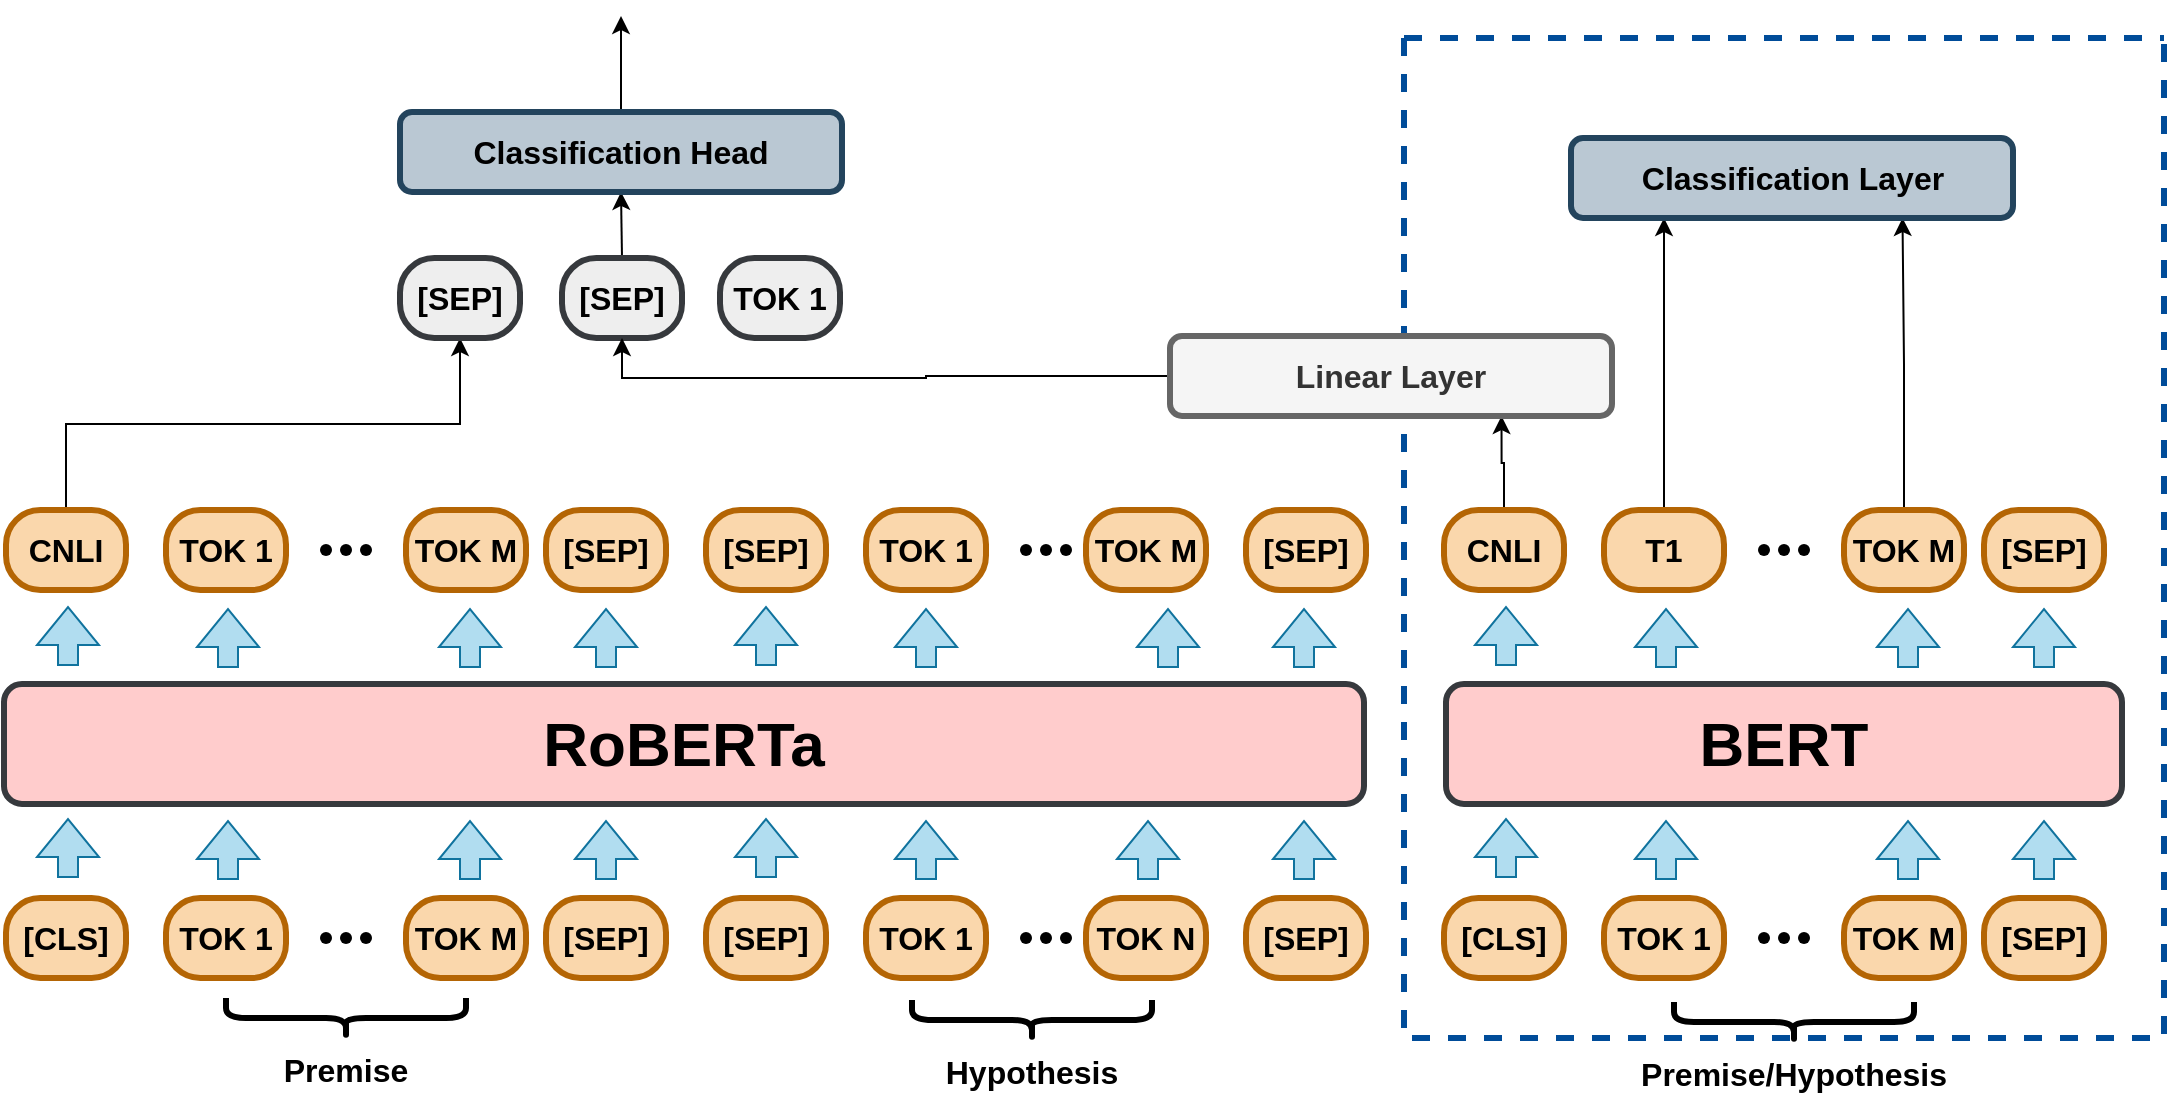 <mxfile version="24.7.6">
  <diagram name="Page-1" id="c7558073-3199-34d8-9f00-42111426c3f3">
    <mxGraphModel dx="1852" dy="940" grid="1" gridSize="10" guides="1" tooltips="1" connect="1" arrows="1" fold="1" page="1" pageScale="1" pageWidth="826" pageHeight="1169" background="none" math="0" shadow="0">
      <root>
        <mxCell id="0" />
        <mxCell id="1" parent="0" />
        <mxCell id="yOjdJgGesfleaYU3HEAB-116" value="" style="shape=flexArrow;endArrow=classic;html=1;rounded=0;fillColor=#b1ddf0;strokeColor=#10739e;movable=1;resizable=1;rotatable=1;deletable=1;editable=1;locked=0;connectable=1;" edge="1" parent="1">
          <mxGeometry width="50" height="50" relative="1" as="geometry">
            <mxPoint x="242" y="650" as="sourcePoint" />
            <mxPoint x="242" y="620" as="targetPoint" />
          </mxGeometry>
        </mxCell>
        <mxCell id="yOjdJgGesfleaYU3HEAB-131" value="" style="shape=flexArrow;endArrow=classic;html=1;rounded=0;fillColor=#b1ddf0;strokeColor=#10739e;movable=1;resizable=1;rotatable=1;deletable=1;editable=1;locked=0;connectable=1;" edge="1" parent="1">
          <mxGeometry width="50" height="50" relative="1" as="geometry">
            <mxPoint x="322" y="651" as="sourcePoint" />
            <mxPoint x="322" y="621" as="targetPoint" />
          </mxGeometry>
        </mxCell>
        <mxCell id="yOjdJgGesfleaYU3HEAB-134" value="" style="shape=flexArrow;endArrow=classic;html=1;rounded=0;fillColor=#b1ddf0;strokeColor=#10739e;movable=1;resizable=1;rotatable=1;deletable=1;editable=1;locked=0;connectable=1;" edge="1" parent="1">
          <mxGeometry width="50" height="50" relative="1" as="geometry">
            <mxPoint x="511" y="651" as="sourcePoint" />
            <mxPoint x="511" y="621" as="targetPoint" />
          </mxGeometry>
        </mxCell>
        <mxCell id="yOjdJgGesfleaYU3HEAB-137" value="" style="shape=flexArrow;endArrow=classic;html=1;rounded=0;fillColor=#b1ddf0;strokeColor=#10739e;movable=1;resizable=1;rotatable=1;deletable=1;editable=1;locked=0;connectable=1;" edge="1" parent="1">
          <mxGeometry width="50" height="50" relative="1" as="geometry">
            <mxPoint x="443" y="651" as="sourcePoint" />
            <mxPoint x="443" y="621" as="targetPoint" />
          </mxGeometry>
        </mxCell>
        <mxCell id="yOjdJgGesfleaYU3HEAB-97" value="[CLS]" style="whiteSpace=wrap;align=center;verticalAlign=middle;fontStyle=1;strokeWidth=3;fillColor=#fad7ac;strokeColor=#b46504;rounded=1;arcSize=43;movable=1;resizable=1;rotatable=1;deletable=1;editable=1;locked=0;connectable=1;fontSize=16;" vertex="1" parent="1">
          <mxGeometry x="211" y="660" width="60" height="40" as="geometry" />
        </mxCell>
        <mxCell id="yOjdJgGesfleaYU3HEAB-98" value="TOK 1" style="whiteSpace=wrap;align=center;verticalAlign=middle;fontStyle=1;strokeWidth=3;fillColor=#fad7ac;strokeColor=#b46504;rounded=1;arcSize=43;movable=1;resizable=1;rotatable=1;deletable=1;editable=1;locked=0;connectable=1;flipH=1;fontSize=16;" vertex="1" parent="1">
          <mxGeometry x="291" y="660" width="60" height="40" as="geometry" />
        </mxCell>
        <mxCell id="yOjdJgGesfleaYU3HEAB-99" value="TOK M" style="whiteSpace=wrap;align=center;verticalAlign=middle;fontStyle=1;strokeWidth=3;fillColor=#fad7ac;strokeColor=#b46504;rounded=1;arcSize=43;movable=1;resizable=1;rotatable=1;deletable=1;editable=1;locked=0;connectable=1;fontSize=16;" vertex="1" parent="1">
          <mxGeometry x="411" y="660" width="60" height="40" as="geometry" />
        </mxCell>
        <mxCell id="yOjdJgGesfleaYU3HEAB-100" value="[SEP]" style="whiteSpace=wrap;align=center;verticalAlign=middle;fontStyle=1;strokeWidth=3;fillColor=#fad7ac;strokeColor=#b46504;rounded=1;arcSize=43;movable=1;resizable=1;rotatable=1;deletable=1;editable=1;locked=0;connectable=1;fontSize=16;" vertex="1" parent="1">
          <mxGeometry x="481" y="660" width="60" height="40" as="geometry" />
        </mxCell>
        <mxCell id="yOjdJgGesfleaYU3HEAB-102" value="[SEP]" style="whiteSpace=wrap;align=center;verticalAlign=middle;fontStyle=1;strokeWidth=3;fillColor=#fad7ac;strokeColor=#b46504;rounded=1;arcSize=43;movable=1;resizable=1;rotatable=1;deletable=1;editable=1;locked=0;connectable=1;fontSize=16;" vertex="1" parent="1">
          <mxGeometry x="561" y="660" width="60" height="40" as="geometry" />
        </mxCell>
        <mxCell id="yOjdJgGesfleaYU3HEAB-104" value="" style="shape=waypoint;sketch=0;fillStyle=solid;size=6;pointerEvents=1;points=[];fillColor=none;resizable=1;rotatable=1;perimeter=centerPerimeter;snapToPoint=1;movable=1;deletable=1;editable=1;locked=0;connectable=1;fontSize=16;" vertex="1" parent="1">
          <mxGeometry x="361" y="670" width="20" height="20" as="geometry" />
        </mxCell>
        <mxCell id="yOjdJgGesfleaYU3HEAB-105" value="" style="shape=waypoint;sketch=0;fillStyle=solid;size=6;pointerEvents=1;points=[];fillColor=none;resizable=1;rotatable=1;perimeter=centerPerimeter;snapToPoint=1;movable=1;deletable=1;editable=1;locked=0;connectable=1;fontSize=16;" vertex="1" parent="1">
          <mxGeometry x="381" y="670" width="20" height="20" as="geometry" />
        </mxCell>
        <mxCell id="yOjdJgGesfleaYU3HEAB-106" value="" style="shape=waypoint;sketch=0;fillStyle=solid;size=6;pointerEvents=1;points=[];fillColor=none;resizable=1;rotatable=1;perimeter=centerPerimeter;snapToPoint=1;movable=1;deletable=1;editable=1;locked=0;connectable=1;fontSize=16;" vertex="1" parent="1">
          <mxGeometry x="371" y="670" width="20" height="20" as="geometry" />
        </mxCell>
        <mxCell id="yOjdJgGesfleaYU3HEAB-108" value="TOK 1" style="whiteSpace=wrap;align=center;verticalAlign=middle;fontStyle=1;strokeWidth=3;fillColor=#fad7ac;strokeColor=#b46504;rounded=1;arcSize=43;movable=1;resizable=1;rotatable=1;deletable=1;editable=1;locked=0;connectable=1;fontSize=16;" vertex="1" parent="1">
          <mxGeometry x="641" y="660" width="60" height="40" as="geometry" />
        </mxCell>
        <mxCell id="yOjdJgGesfleaYU3HEAB-109" value="TOK N" style="whiteSpace=wrap;align=center;verticalAlign=middle;fontStyle=1;strokeWidth=3;fillColor=#fad7ac;strokeColor=#b46504;rounded=1;arcSize=43;movable=1;resizable=1;rotatable=1;deletable=1;editable=1;locked=0;connectable=1;fontSize=16;" vertex="1" parent="1">
          <mxGeometry x="751" y="660" width="60" height="40" as="geometry" />
        </mxCell>
        <mxCell id="yOjdJgGesfleaYU3HEAB-110" value="" style="shape=waypoint;sketch=0;fillStyle=solid;size=6;pointerEvents=1;points=[];fillColor=none;resizable=1;rotatable=1;perimeter=centerPerimeter;snapToPoint=1;movable=1;deletable=1;editable=1;locked=0;connectable=1;fontSize=16;" vertex="1" parent="1">
          <mxGeometry x="711" y="670" width="20" height="20" as="geometry" />
        </mxCell>
        <mxCell id="yOjdJgGesfleaYU3HEAB-111" value="" style="shape=waypoint;sketch=0;fillStyle=solid;size=6;pointerEvents=1;points=[];fillColor=none;resizable=1;rotatable=1;perimeter=centerPerimeter;snapToPoint=1;movable=1;deletable=1;editable=1;locked=0;connectable=1;fontSize=16;" vertex="1" parent="1">
          <mxGeometry x="731" y="670" width="20" height="20" as="geometry" />
        </mxCell>
        <mxCell id="yOjdJgGesfleaYU3HEAB-112" value="" style="shape=waypoint;sketch=0;fillStyle=solid;size=6;pointerEvents=1;points=[];fillColor=none;resizable=1;rotatable=1;perimeter=centerPerimeter;snapToPoint=1;movable=1;deletable=1;editable=1;locked=0;connectable=1;fontSize=16;" vertex="1" parent="1">
          <mxGeometry x="721" y="670" width="20" height="20" as="geometry" />
        </mxCell>
        <mxCell id="yOjdJgGesfleaYU3HEAB-113" value="[SEP]" style="whiteSpace=wrap;align=center;verticalAlign=middle;fontStyle=1;strokeWidth=3;fillColor=#fad7ac;strokeColor=#b46504;rounded=1;arcSize=43;movable=1;resizable=1;rotatable=1;deletable=1;editable=1;locked=0;connectable=1;fontSize=16;" vertex="1" parent="1">
          <mxGeometry x="831" y="660" width="60" height="40" as="geometry" />
        </mxCell>
        <mxCell id="yOjdJgGesfleaYU3HEAB-150" value="" style="shape=flexArrow;endArrow=classic;html=1;rounded=0;fillColor=#b1ddf0;strokeColor=#10739e;movable=1;resizable=1;rotatable=1;deletable=1;editable=1;locked=0;connectable=1;" edge="1" parent="1">
          <mxGeometry width="50" height="50" relative="1" as="geometry">
            <mxPoint x="591" y="650" as="sourcePoint" />
            <mxPoint x="591" y="620" as="targetPoint" />
          </mxGeometry>
        </mxCell>
        <mxCell id="yOjdJgGesfleaYU3HEAB-151" value="" style="shape=flexArrow;endArrow=classic;html=1;rounded=0;fillColor=#b1ddf0;strokeColor=#10739e;movable=1;resizable=1;rotatable=1;deletable=1;editable=1;locked=0;connectable=1;" edge="1" parent="1">
          <mxGeometry width="50" height="50" relative="1" as="geometry">
            <mxPoint x="671" y="651" as="sourcePoint" />
            <mxPoint x="671" y="621" as="targetPoint" />
          </mxGeometry>
        </mxCell>
        <mxCell id="yOjdJgGesfleaYU3HEAB-152" value="" style="shape=flexArrow;endArrow=classic;html=1;rounded=0;fillColor=#b1ddf0;strokeColor=#10739e;movable=1;resizable=1;rotatable=1;deletable=1;editable=1;locked=0;connectable=1;" edge="1" parent="1">
          <mxGeometry width="50" height="50" relative="1" as="geometry">
            <mxPoint x="860" y="651" as="sourcePoint" />
            <mxPoint x="860" y="621" as="targetPoint" />
          </mxGeometry>
        </mxCell>
        <mxCell id="yOjdJgGesfleaYU3HEAB-153" value="" style="shape=flexArrow;endArrow=classic;html=1;rounded=0;fillColor=#b1ddf0;strokeColor=#10739e;movable=1;resizable=1;rotatable=1;deletable=1;editable=1;locked=0;connectable=1;" edge="1" parent="1">
          <mxGeometry width="50" height="50" relative="1" as="geometry">
            <mxPoint x="782" y="651" as="sourcePoint" />
            <mxPoint x="782" y="621" as="targetPoint" />
          </mxGeometry>
        </mxCell>
        <mxCell id="yOjdJgGesfleaYU3HEAB-154" value="&lt;font face=&quot;Helvetica&quot; style=&quot;font-size: 31px;&quot;&gt;&lt;b style=&quot;font-size: 31px;&quot;&gt;RoBERTa&lt;/b&gt;&lt;/font&gt;" style="rounded=1;whiteSpace=wrap;html=1;fillColor=#ffcccc;strokeColor=#36393d;strokeWidth=3;fontSize=31;" vertex="1" parent="1">
          <mxGeometry x="210" y="553" width="680" height="60" as="geometry" />
        </mxCell>
        <mxCell id="yOjdJgGesfleaYU3HEAB-209" style="edgeStyle=orthogonalEdgeStyle;rounded=0;orthogonalLoop=1;jettySize=auto;html=1;exitX=0.5;exitY=0;exitDx=0;exitDy=0;" edge="1" parent="1" source="yOjdJgGesfleaYU3HEAB-155" target="yOjdJgGesfleaYU3HEAB-179">
          <mxGeometry relative="1" as="geometry" />
        </mxCell>
        <mxCell id="yOjdJgGesfleaYU3HEAB-155" value="CNLI" style="whiteSpace=wrap;align=center;verticalAlign=middle;fontStyle=1;strokeWidth=3;fillColor=#fad7ac;strokeColor=#b46504;rounded=1;arcSize=43;movable=1;resizable=1;rotatable=1;deletable=1;editable=1;locked=0;connectable=1;fontSize=16;" vertex="1" parent="1">
          <mxGeometry x="211" y="466" width="60" height="40" as="geometry" />
        </mxCell>
        <mxCell id="yOjdJgGesfleaYU3HEAB-156" value="TOK 1" style="whiteSpace=wrap;align=center;verticalAlign=middle;fontStyle=1;strokeWidth=3;fillColor=#fad7ac;strokeColor=#b46504;rounded=1;arcSize=43;movable=1;resizable=1;rotatable=1;deletable=1;editable=1;locked=0;connectable=1;flipH=1;fontSize=16;" vertex="1" parent="1">
          <mxGeometry x="291" y="466" width="60" height="40" as="geometry" />
        </mxCell>
        <mxCell id="yOjdJgGesfleaYU3HEAB-157" value="TOK M" style="whiteSpace=wrap;align=center;verticalAlign=middle;fontStyle=1;strokeWidth=3;fillColor=#fad7ac;strokeColor=#b46504;rounded=1;arcSize=43;movable=1;resizable=1;rotatable=1;deletable=1;editable=1;locked=0;connectable=1;fontSize=16;" vertex="1" parent="1">
          <mxGeometry x="411" y="466" width="60" height="40" as="geometry" />
        </mxCell>
        <mxCell id="yOjdJgGesfleaYU3HEAB-158" value="[SEP]" style="whiteSpace=wrap;align=center;verticalAlign=middle;fontStyle=1;strokeWidth=3;fillColor=#fad7ac;strokeColor=#b46504;rounded=1;arcSize=43;movable=1;resizable=1;rotatable=1;deletable=1;editable=1;locked=0;connectable=1;fontSize=16;" vertex="1" parent="1">
          <mxGeometry x="481" y="466" width="60" height="40" as="geometry" />
        </mxCell>
        <mxCell id="yOjdJgGesfleaYU3HEAB-159" value="[SEP]" style="whiteSpace=wrap;align=center;verticalAlign=middle;fontStyle=1;strokeWidth=3;fillColor=#fad7ac;strokeColor=#b46504;rounded=1;arcSize=43;movable=1;resizable=1;rotatable=1;deletable=1;editable=1;locked=0;connectable=1;fontSize=16;" vertex="1" parent="1">
          <mxGeometry x="561" y="466" width="60" height="40" as="geometry" />
        </mxCell>
        <mxCell id="yOjdJgGesfleaYU3HEAB-160" value="" style="shape=waypoint;sketch=0;fillStyle=solid;size=6;pointerEvents=1;points=[];fillColor=none;resizable=1;rotatable=1;perimeter=centerPerimeter;snapToPoint=1;movable=1;deletable=1;editable=1;locked=0;connectable=1;fontSize=16;" vertex="1" parent="1">
          <mxGeometry x="361" y="476" width="20" height="20" as="geometry" />
        </mxCell>
        <mxCell id="yOjdJgGesfleaYU3HEAB-161" value="" style="shape=waypoint;sketch=0;fillStyle=solid;size=6;pointerEvents=1;points=[];fillColor=none;resizable=1;rotatable=1;perimeter=centerPerimeter;snapToPoint=1;movable=1;deletable=1;editable=1;locked=0;connectable=1;fontSize=16;" vertex="1" parent="1">
          <mxGeometry x="381" y="476" width="20" height="20" as="geometry" />
        </mxCell>
        <mxCell id="yOjdJgGesfleaYU3HEAB-162" value="" style="shape=waypoint;sketch=0;fillStyle=solid;size=6;pointerEvents=1;points=[];fillColor=none;resizable=1;rotatable=1;perimeter=centerPerimeter;snapToPoint=1;movable=1;deletable=1;editable=1;locked=0;connectable=1;fontSize=16;" vertex="1" parent="1">
          <mxGeometry x="371" y="476" width="20" height="20" as="geometry" />
        </mxCell>
        <mxCell id="yOjdJgGesfleaYU3HEAB-163" value="TOK 1" style="whiteSpace=wrap;align=center;verticalAlign=middle;fontStyle=1;strokeWidth=3;fillColor=#fad7ac;strokeColor=#b46504;rounded=1;arcSize=43;movable=1;resizable=1;rotatable=1;deletable=1;editable=1;locked=0;connectable=1;fontSize=16;" vertex="1" parent="1">
          <mxGeometry x="641" y="466" width="60" height="40" as="geometry" />
        </mxCell>
        <mxCell id="yOjdJgGesfleaYU3HEAB-164" value="TOK M" style="whiteSpace=wrap;align=center;verticalAlign=middle;fontStyle=1;strokeWidth=3;fillColor=#fad7ac;strokeColor=#b46504;rounded=1;arcSize=43;movable=1;resizable=1;rotatable=1;deletable=1;editable=1;locked=0;connectable=1;fontSize=16;" vertex="1" parent="1">
          <mxGeometry x="751" y="466" width="60" height="40" as="geometry" />
        </mxCell>
        <mxCell id="yOjdJgGesfleaYU3HEAB-165" value="" style="shape=waypoint;sketch=0;fillStyle=solid;size=6;pointerEvents=1;points=[];fillColor=none;resizable=1;rotatable=1;perimeter=centerPerimeter;snapToPoint=1;movable=1;deletable=1;editable=1;locked=0;connectable=1;fontSize=16;" vertex="1" parent="1">
          <mxGeometry x="711" y="476" width="20" height="20" as="geometry" />
        </mxCell>
        <mxCell id="yOjdJgGesfleaYU3HEAB-166" value="" style="shape=waypoint;sketch=0;fillStyle=solid;size=6;pointerEvents=1;points=[];fillColor=none;resizable=1;rotatable=1;perimeter=centerPerimeter;snapToPoint=1;movable=1;deletable=1;editable=1;locked=0;connectable=1;fontSize=16;" vertex="1" parent="1">
          <mxGeometry x="731" y="476" width="20" height="20" as="geometry" />
        </mxCell>
        <mxCell id="yOjdJgGesfleaYU3HEAB-167" value="" style="shape=waypoint;sketch=0;fillStyle=solid;size=6;pointerEvents=1;points=[];fillColor=none;resizable=1;rotatable=1;perimeter=centerPerimeter;snapToPoint=1;movable=1;deletable=1;editable=1;locked=0;connectable=1;fontSize=16;" vertex="1" parent="1">
          <mxGeometry x="721" y="476" width="20" height="20" as="geometry" />
        </mxCell>
        <mxCell id="yOjdJgGesfleaYU3HEAB-168" value="[SEP]" style="whiteSpace=wrap;align=center;verticalAlign=middle;fontStyle=1;strokeWidth=3;fillColor=#fad7ac;strokeColor=#b46504;rounded=1;arcSize=43;movable=1;resizable=1;rotatable=1;deletable=1;editable=1;locked=0;connectable=1;fontSize=16;" vertex="1" parent="1">
          <mxGeometry x="831" y="466" width="60" height="40" as="geometry" />
        </mxCell>
        <mxCell id="yOjdJgGesfleaYU3HEAB-169" value="" style="shape=flexArrow;endArrow=classic;html=1;rounded=0;fillColor=#b1ddf0;strokeColor=#10739e;movable=1;resizable=1;rotatable=1;deletable=1;editable=1;locked=0;connectable=1;" edge="1" parent="1">
          <mxGeometry width="50" height="50" relative="1" as="geometry">
            <mxPoint x="242" y="544" as="sourcePoint" />
            <mxPoint x="242" y="514" as="targetPoint" />
          </mxGeometry>
        </mxCell>
        <mxCell id="yOjdJgGesfleaYU3HEAB-170" value="" style="shape=flexArrow;endArrow=classic;html=1;rounded=0;fillColor=#b1ddf0;strokeColor=#10739e;movable=1;resizable=1;rotatable=1;deletable=1;editable=1;locked=0;connectable=1;" edge="1" parent="1">
          <mxGeometry width="50" height="50" relative="1" as="geometry">
            <mxPoint x="322" y="545" as="sourcePoint" />
            <mxPoint x="322" y="515" as="targetPoint" />
          </mxGeometry>
        </mxCell>
        <mxCell id="yOjdJgGesfleaYU3HEAB-171" value="" style="shape=flexArrow;endArrow=classic;html=1;rounded=0;fillColor=#b1ddf0;strokeColor=#10739e;movable=1;resizable=1;rotatable=1;deletable=1;editable=1;locked=0;connectable=1;" edge="1" parent="1">
          <mxGeometry width="50" height="50" relative="1" as="geometry">
            <mxPoint x="511" y="545" as="sourcePoint" />
            <mxPoint x="511" y="515" as="targetPoint" />
          </mxGeometry>
        </mxCell>
        <mxCell id="yOjdJgGesfleaYU3HEAB-172" value="" style="shape=flexArrow;endArrow=classic;html=1;rounded=0;fillColor=#b1ddf0;strokeColor=#10739e;movable=1;resizable=1;rotatable=1;deletable=1;editable=1;locked=0;connectable=1;" edge="1" parent="1">
          <mxGeometry width="50" height="50" relative="1" as="geometry">
            <mxPoint x="443" y="545" as="sourcePoint" />
            <mxPoint x="443" y="515" as="targetPoint" />
          </mxGeometry>
        </mxCell>
        <mxCell id="yOjdJgGesfleaYU3HEAB-173" value="" style="shape=flexArrow;endArrow=classic;html=1;rounded=0;fillColor=#b1ddf0;strokeColor=#10739e;movable=1;resizable=1;rotatable=1;deletable=1;editable=1;locked=0;connectable=1;" edge="1" parent="1">
          <mxGeometry width="50" height="50" relative="1" as="geometry">
            <mxPoint x="591" y="544" as="sourcePoint" />
            <mxPoint x="591" y="514" as="targetPoint" />
          </mxGeometry>
        </mxCell>
        <mxCell id="yOjdJgGesfleaYU3HEAB-174" value="" style="shape=flexArrow;endArrow=classic;html=1;rounded=0;fillColor=#b1ddf0;strokeColor=#10739e;movable=1;resizable=1;rotatable=1;deletable=1;editable=1;locked=0;connectable=1;" edge="1" parent="1">
          <mxGeometry width="50" height="50" relative="1" as="geometry">
            <mxPoint x="671" y="545" as="sourcePoint" />
            <mxPoint x="671" y="515" as="targetPoint" />
          </mxGeometry>
        </mxCell>
        <mxCell id="yOjdJgGesfleaYU3HEAB-175" value="" style="shape=flexArrow;endArrow=classic;html=1;rounded=0;fillColor=#b1ddf0;strokeColor=#10739e;movable=1;resizable=1;rotatable=1;deletable=1;editable=1;locked=0;connectable=1;" edge="1" parent="1">
          <mxGeometry width="50" height="50" relative="1" as="geometry">
            <mxPoint x="860" y="545" as="sourcePoint" />
            <mxPoint x="860" y="515" as="targetPoint" />
          </mxGeometry>
        </mxCell>
        <mxCell id="yOjdJgGesfleaYU3HEAB-176" value="" style="shape=flexArrow;endArrow=classic;html=1;rounded=0;fillColor=#b1ddf0;strokeColor=#10739e;movable=1;resizable=1;rotatable=1;deletable=1;editable=1;locked=0;connectable=1;" edge="1" parent="1">
          <mxGeometry width="50" height="50" relative="1" as="geometry">
            <mxPoint x="792" y="545" as="sourcePoint" />
            <mxPoint x="792" y="515" as="targetPoint" />
          </mxGeometry>
        </mxCell>
        <mxCell id="yOjdJgGesfleaYU3HEAB-179" value="[SEP]" style="whiteSpace=wrap;align=center;verticalAlign=middle;fontStyle=1;strokeWidth=3;fillColor=#eeeeee;strokeColor=#36393d;rounded=1;arcSize=43;movable=1;resizable=1;rotatable=1;deletable=1;editable=1;locked=0;connectable=1;fontSize=16;" vertex="1" parent="1">
          <mxGeometry x="408" y="340" width="60" height="40" as="geometry" />
        </mxCell>
        <mxCell id="yOjdJgGesfleaYU3HEAB-219" style="edgeStyle=orthogonalEdgeStyle;rounded=0;orthogonalLoop=1;jettySize=auto;html=1;exitX=0.5;exitY=0;exitDx=0;exitDy=0;entryX=0.5;entryY=1;entryDx=0;entryDy=0;" edge="1" parent="1" source="yOjdJgGesfleaYU3HEAB-180" target="yOjdJgGesfleaYU3HEAB-182">
          <mxGeometry relative="1" as="geometry" />
        </mxCell>
        <mxCell id="yOjdJgGesfleaYU3HEAB-180" value="[SEP]" style="whiteSpace=wrap;align=center;verticalAlign=middle;fontStyle=1;strokeWidth=3;fillColor=#eeeeee;strokeColor=#36393d;rounded=1;arcSize=43;movable=1;resizable=1;rotatable=1;deletable=1;editable=1;locked=0;connectable=1;fontSize=16;" vertex="1" parent="1">
          <mxGeometry x="489" y="340" width="60" height="40" as="geometry" />
        </mxCell>
        <mxCell id="yOjdJgGesfleaYU3HEAB-181" value="TOK 1" style="whiteSpace=wrap;align=center;verticalAlign=middle;fontStyle=1;strokeWidth=3;fillColor=#eeeeee;strokeColor=#36393d;rounded=1;arcSize=43;movable=1;resizable=1;rotatable=1;deletable=1;editable=1;locked=0;connectable=1;fontSize=16;" vertex="1" parent="1">
          <mxGeometry x="568" y="340" width="60" height="40" as="geometry" />
        </mxCell>
        <mxCell id="yOjdJgGesfleaYU3HEAB-221" value="" style="edgeStyle=orthogonalEdgeStyle;rounded=0;orthogonalLoop=1;jettySize=auto;html=1;" edge="1" parent="1">
          <mxGeometry relative="1" as="geometry">
            <mxPoint x="518.5" y="299" as="sourcePoint" />
            <mxPoint x="518.5" y="219" as="targetPoint" />
          </mxGeometry>
        </mxCell>
        <mxCell id="yOjdJgGesfleaYU3HEAB-182" value="&lt;font face=&quot;Helvetica&quot; style=&quot;font-size: 16px;&quot;&gt;&lt;b style=&quot;font-size: 16px;&quot;&gt;Classification Head&lt;/b&gt;&lt;/font&gt;" style="rounded=1;whiteSpace=wrap;html=1;strokeWidth=3;fillColor=#bac8d3;strokeColor=#23445d;fontSize=16;" vertex="1" parent="1">
          <mxGeometry x="408" y="267" width="221" height="40" as="geometry" />
        </mxCell>
        <mxCell id="yOjdJgGesfleaYU3HEAB-184" value="" style="shape=flexArrow;endArrow=classic;html=1;rounded=0;fillColor=#b1ddf0;strokeColor=#10739e;movable=1;resizable=1;rotatable=1;deletable=1;editable=1;locked=0;connectable=1;" edge="1" parent="1">
          <mxGeometry width="50" height="50" relative="1" as="geometry">
            <mxPoint x="961" y="650" as="sourcePoint" />
            <mxPoint x="961" y="620" as="targetPoint" />
          </mxGeometry>
        </mxCell>
        <mxCell id="yOjdJgGesfleaYU3HEAB-185" value="" style="shape=flexArrow;endArrow=classic;html=1;rounded=0;fillColor=#b1ddf0;strokeColor=#10739e;movable=1;resizable=1;rotatable=1;deletable=1;editable=1;locked=0;connectable=1;" edge="1" parent="1">
          <mxGeometry width="50" height="50" relative="1" as="geometry">
            <mxPoint x="1041" y="651" as="sourcePoint" />
            <mxPoint x="1041" y="621" as="targetPoint" />
          </mxGeometry>
        </mxCell>
        <mxCell id="yOjdJgGesfleaYU3HEAB-186" value="" style="shape=flexArrow;endArrow=classic;html=1;rounded=0;fillColor=#b1ddf0;strokeColor=#10739e;movable=1;resizable=1;rotatable=1;deletable=1;editable=1;locked=0;connectable=1;" edge="1" parent="1">
          <mxGeometry width="50" height="50" relative="1" as="geometry">
            <mxPoint x="1230" y="651" as="sourcePoint" />
            <mxPoint x="1230" y="621" as="targetPoint" />
          </mxGeometry>
        </mxCell>
        <mxCell id="yOjdJgGesfleaYU3HEAB-187" value="" style="shape=flexArrow;endArrow=classic;html=1;rounded=0;fillColor=#b1ddf0;strokeColor=#10739e;movable=1;resizable=1;rotatable=1;deletable=1;editable=1;locked=0;connectable=1;" edge="1" parent="1">
          <mxGeometry width="50" height="50" relative="1" as="geometry">
            <mxPoint x="1162" y="651" as="sourcePoint" />
            <mxPoint x="1162" y="621" as="targetPoint" />
          </mxGeometry>
        </mxCell>
        <mxCell id="yOjdJgGesfleaYU3HEAB-188" value="[CLS]" style="whiteSpace=wrap;align=center;verticalAlign=middle;fontStyle=1;strokeWidth=3;fillColor=#fad7ac;strokeColor=#b46504;rounded=1;arcSize=43;movable=1;resizable=1;rotatable=1;deletable=1;editable=1;locked=0;connectable=1;fontSize=16;" vertex="1" parent="1">
          <mxGeometry x="930" y="660" width="60" height="40" as="geometry" />
        </mxCell>
        <mxCell id="yOjdJgGesfleaYU3HEAB-189" value="TOK 1" style="whiteSpace=wrap;align=center;verticalAlign=middle;fontStyle=1;strokeWidth=3;fillColor=#fad7ac;strokeColor=#b46504;rounded=1;arcSize=43;movable=1;resizable=1;rotatable=1;deletable=1;editable=1;locked=0;connectable=1;flipH=1;fontSize=16;" vertex="1" parent="1">
          <mxGeometry x="1010" y="660" width="60" height="40" as="geometry" />
        </mxCell>
        <mxCell id="yOjdJgGesfleaYU3HEAB-190" value="TOK M" style="whiteSpace=wrap;align=center;verticalAlign=middle;fontStyle=1;strokeWidth=3;fillColor=#fad7ac;strokeColor=#b46504;rounded=1;arcSize=43;movable=1;resizable=1;rotatable=1;deletable=1;editable=1;locked=0;connectable=1;fontSize=16;" vertex="1" parent="1">
          <mxGeometry x="1130" y="660" width="60" height="40" as="geometry" />
        </mxCell>
        <mxCell id="yOjdJgGesfleaYU3HEAB-191" value="[SEP]" style="whiteSpace=wrap;align=center;verticalAlign=middle;fontStyle=1;strokeWidth=3;fillColor=#fad7ac;strokeColor=#b46504;rounded=1;arcSize=43;movable=1;resizable=1;rotatable=1;deletable=1;editable=1;locked=0;connectable=1;fontSize=16;" vertex="1" parent="1">
          <mxGeometry x="1200" y="660" width="60" height="40" as="geometry" />
        </mxCell>
        <mxCell id="yOjdJgGesfleaYU3HEAB-192" value="" style="shape=waypoint;sketch=0;fillStyle=solid;size=6;pointerEvents=1;points=[];fillColor=none;resizable=1;rotatable=1;perimeter=centerPerimeter;snapToPoint=1;movable=1;deletable=1;editable=1;locked=0;connectable=1;fontSize=16;" vertex="1" parent="1">
          <mxGeometry x="1080" y="670" width="20" height="20" as="geometry" />
        </mxCell>
        <mxCell id="yOjdJgGesfleaYU3HEAB-193" value="" style="shape=waypoint;sketch=0;fillStyle=solid;size=6;pointerEvents=1;points=[];fillColor=none;resizable=1;rotatable=1;perimeter=centerPerimeter;snapToPoint=1;movable=1;deletable=1;editable=1;locked=0;connectable=1;fontSize=16;" vertex="1" parent="1">
          <mxGeometry x="1100" y="670" width="20" height="20" as="geometry" />
        </mxCell>
        <mxCell id="yOjdJgGesfleaYU3HEAB-194" value="" style="shape=waypoint;sketch=0;fillStyle=solid;size=6;pointerEvents=1;points=[];fillColor=none;resizable=1;rotatable=1;perimeter=centerPerimeter;snapToPoint=1;movable=1;deletable=1;editable=1;locked=0;connectable=1;fontSize=16;" vertex="1" parent="1">
          <mxGeometry x="1090" y="670" width="20" height="20" as="geometry" />
        </mxCell>
        <mxCell id="yOjdJgGesfleaYU3HEAB-218" style="edgeStyle=orthogonalEdgeStyle;rounded=0;orthogonalLoop=1;jettySize=auto;html=1;exitX=0.5;exitY=0;exitDx=0;exitDy=0;entryX=0.75;entryY=1;entryDx=0;entryDy=0;" edge="1" parent="1" source="yOjdJgGesfleaYU3HEAB-195" target="yOjdJgGesfleaYU3HEAB-208">
          <mxGeometry relative="1" as="geometry" />
        </mxCell>
        <mxCell id="yOjdJgGesfleaYU3HEAB-195" value="CNLI" style="whiteSpace=wrap;align=center;verticalAlign=middle;fontStyle=1;strokeWidth=3;fillColor=#fad7ac;strokeColor=#b46504;rounded=1;arcSize=43;movable=1;resizable=1;rotatable=1;deletable=1;editable=1;locked=0;connectable=1;fontSize=16;" vertex="1" parent="1">
          <mxGeometry x="930" y="466" width="60" height="40" as="geometry" />
        </mxCell>
        <mxCell id="yOjdJgGesfleaYU3HEAB-215" style="edgeStyle=orthogonalEdgeStyle;rounded=0;orthogonalLoop=1;jettySize=auto;html=1;exitX=0.5;exitY=0;exitDx=0;exitDy=0;" edge="1" parent="1" source="yOjdJgGesfleaYU3HEAB-196">
          <mxGeometry relative="1" as="geometry">
            <mxPoint x="1040" y="320" as="targetPoint" />
          </mxGeometry>
        </mxCell>
        <mxCell id="yOjdJgGesfleaYU3HEAB-196" value="T1" style="whiteSpace=wrap;align=center;verticalAlign=middle;fontStyle=1;strokeWidth=3;fillColor=#fad7ac;strokeColor=#b46504;rounded=1;arcSize=43;movable=1;resizable=1;rotatable=1;deletable=1;editable=1;locked=0;connectable=1;flipH=1;fontSize=16;" vertex="1" parent="1">
          <mxGeometry x="1010" y="466" width="60" height="40" as="geometry" />
        </mxCell>
        <mxCell id="yOjdJgGesfleaYU3HEAB-217" style="edgeStyle=orthogonalEdgeStyle;rounded=0;orthogonalLoop=1;jettySize=auto;html=1;exitX=0.5;exitY=0;exitDx=0;exitDy=0;entryX=0.75;entryY=1;entryDx=0;entryDy=0;" edge="1" parent="1" source="yOjdJgGesfleaYU3HEAB-197" target="yOjdJgGesfleaYU3HEAB-207">
          <mxGeometry relative="1" as="geometry" />
        </mxCell>
        <mxCell id="yOjdJgGesfleaYU3HEAB-197" value="TOK M" style="whiteSpace=wrap;align=center;verticalAlign=middle;fontStyle=1;strokeWidth=3;fillColor=#fad7ac;strokeColor=#b46504;rounded=1;arcSize=43;movable=1;resizable=1;rotatable=1;deletable=1;editable=1;locked=0;connectable=1;fontSize=16;" vertex="1" parent="1">
          <mxGeometry x="1130" y="466" width="60" height="40" as="geometry" />
        </mxCell>
        <mxCell id="yOjdJgGesfleaYU3HEAB-198" value="[SEP]" style="whiteSpace=wrap;align=center;verticalAlign=middle;fontStyle=1;strokeWidth=3;fillColor=#fad7ac;strokeColor=#b46504;rounded=1;arcSize=43;movable=1;resizable=1;rotatable=1;deletable=1;editable=1;locked=0;connectable=1;fontSize=16;" vertex="1" parent="1">
          <mxGeometry x="1200" y="466" width="60" height="40" as="geometry" />
        </mxCell>
        <mxCell id="yOjdJgGesfleaYU3HEAB-199" value="" style="shape=waypoint;sketch=0;fillStyle=solid;size=6;pointerEvents=1;points=[];fillColor=none;resizable=1;rotatable=1;perimeter=centerPerimeter;snapToPoint=1;movable=1;deletable=1;editable=1;locked=0;connectable=1;fontSize=16;" vertex="1" parent="1">
          <mxGeometry x="1080" y="476" width="20" height="20" as="geometry" />
        </mxCell>
        <mxCell id="yOjdJgGesfleaYU3HEAB-200" value="" style="shape=waypoint;sketch=0;fillStyle=solid;size=6;pointerEvents=1;points=[];fillColor=none;resizable=1;rotatable=1;perimeter=centerPerimeter;snapToPoint=1;movable=1;deletable=1;editable=1;locked=0;connectable=1;fontSize=16;" vertex="1" parent="1">
          <mxGeometry x="1100" y="476" width="20" height="20" as="geometry" />
        </mxCell>
        <mxCell id="yOjdJgGesfleaYU3HEAB-201" value="" style="shape=waypoint;sketch=0;fillStyle=solid;size=6;pointerEvents=1;points=[];fillColor=none;resizable=1;rotatable=1;perimeter=centerPerimeter;snapToPoint=1;movable=1;deletable=1;editable=1;locked=0;connectable=1;fontSize=16;" vertex="1" parent="1">
          <mxGeometry x="1090" y="476" width="20" height="20" as="geometry" />
        </mxCell>
        <mxCell id="yOjdJgGesfleaYU3HEAB-202" value="" style="shape=flexArrow;endArrow=classic;html=1;rounded=0;fillColor=#b1ddf0;strokeColor=#10739e;movable=1;resizable=1;rotatable=1;deletable=1;editable=1;locked=0;connectable=1;" edge="1" parent="1">
          <mxGeometry width="50" height="50" relative="1" as="geometry">
            <mxPoint x="961" y="544" as="sourcePoint" />
            <mxPoint x="961" y="514" as="targetPoint" />
          </mxGeometry>
        </mxCell>
        <mxCell id="yOjdJgGesfleaYU3HEAB-203" value="" style="shape=flexArrow;endArrow=classic;html=1;rounded=0;fillColor=#b1ddf0;strokeColor=#10739e;movable=1;resizable=1;rotatable=1;deletable=1;editable=1;locked=0;connectable=1;" edge="1" parent="1">
          <mxGeometry width="50" height="50" relative="1" as="geometry">
            <mxPoint x="1041" y="545" as="sourcePoint" />
            <mxPoint x="1041" y="515" as="targetPoint" />
          </mxGeometry>
        </mxCell>
        <mxCell id="yOjdJgGesfleaYU3HEAB-204" value="" style="shape=flexArrow;endArrow=classic;html=1;rounded=0;fillColor=#b1ddf0;strokeColor=#10739e;movable=1;resizable=1;rotatable=1;deletable=1;editable=1;locked=0;connectable=1;" edge="1" parent="1">
          <mxGeometry width="50" height="50" relative="1" as="geometry">
            <mxPoint x="1230" y="545" as="sourcePoint" />
            <mxPoint x="1230" y="515" as="targetPoint" />
          </mxGeometry>
        </mxCell>
        <mxCell id="yOjdJgGesfleaYU3HEAB-205" value="" style="shape=flexArrow;endArrow=classic;html=1;rounded=0;fillColor=#b1ddf0;strokeColor=#10739e;movable=1;resizable=1;rotatable=1;deletable=1;editable=1;locked=0;connectable=1;" edge="1" parent="1">
          <mxGeometry width="50" height="50" relative="1" as="geometry">
            <mxPoint x="1162" y="545" as="sourcePoint" />
            <mxPoint x="1162" y="515" as="targetPoint" />
          </mxGeometry>
        </mxCell>
        <mxCell id="yOjdJgGesfleaYU3HEAB-206" value="&lt;font face=&quot;Helvetica&quot; style=&quot;font-size: 31px;&quot;&gt;&lt;b style=&quot;font-size: 31px;&quot;&gt;BERT&lt;/b&gt;&lt;/font&gt;" style="rounded=1;whiteSpace=wrap;html=1;fillColor=#ffcccc;strokeColor=#36393d;strokeWidth=3;fontSize=31;" vertex="1" parent="1">
          <mxGeometry x="931" y="553" width="338" height="60" as="geometry" />
        </mxCell>
        <mxCell id="yOjdJgGesfleaYU3HEAB-207" value="&lt;font style=&quot;font-size: 16px;&quot; face=&quot;Helvetica&quot;&gt;&lt;b style=&quot;font-size: 16px;&quot;&gt;Classification Layer&lt;/b&gt;&lt;/font&gt;" style="rounded=1;whiteSpace=wrap;html=1;strokeWidth=3;fillColor=#bac8d3;strokeColor=#23445d;fontSize=16;" vertex="1" parent="1">
          <mxGeometry x="993.5" y="280" width="221" height="40" as="geometry" />
        </mxCell>
        <mxCell id="yOjdJgGesfleaYU3HEAB-210" style="edgeStyle=orthogonalEdgeStyle;rounded=0;orthogonalLoop=1;jettySize=auto;html=1;exitX=0;exitY=0.5;exitDx=0;exitDy=0;entryX=0.5;entryY=1;entryDx=0;entryDy=0;" edge="1" parent="1" source="yOjdJgGesfleaYU3HEAB-208" target="yOjdJgGesfleaYU3HEAB-180">
          <mxGeometry relative="1" as="geometry" />
        </mxCell>
        <mxCell id="yOjdJgGesfleaYU3HEAB-212" value="" style="swimlane;startSize=0;strokeWidth=3;dashed=1;strokeColor=#004C99;" vertex="1" parent="1">
          <mxGeometry x="910" y="230" width="380" height="500" as="geometry" />
        </mxCell>
        <mxCell id="yOjdJgGesfleaYU3HEAB-208" value="&lt;font style=&quot;font-size: 16px;&quot; face=&quot;Helvetica&quot;&gt;&lt;b style=&quot;font-size: 16px;&quot;&gt;Linear&amp;nbsp;&lt;/b&gt;&lt;/font&gt;&lt;b style=&quot;font-size: 16px;&quot;&gt;Layer&lt;/b&gt;" style="rounded=1;whiteSpace=wrap;html=1;strokeWidth=3;fillColor=#f5f5f5;strokeColor=#666666;fontColor=#333333;fontSize=16;" vertex="1" parent="1">
          <mxGeometry x="793" y="379" width="221" height="40" as="geometry" />
        </mxCell>
        <mxCell id="yOjdJgGesfleaYU3HEAB-222" value="&lt;b&gt;&lt;font style=&quot;font-size: 16px;&quot;&gt;Premise&lt;/font&gt;&lt;/b&gt;" style="shape=curlyBracket;whiteSpace=wrap;html=1;rounded=1;labelPosition=center;verticalLabelPosition=bottom;align=center;verticalAlign=top;flipV=1;flipH=1;direction=south;size=0.5;strokeWidth=3;" vertex="1" parent="1">
          <mxGeometry x="321" y="710" width="120" height="20" as="geometry" />
        </mxCell>
        <mxCell id="yOjdJgGesfleaYU3HEAB-228" value="&lt;b&gt;&lt;font style=&quot;font-size: 16px;&quot;&gt;Hypothesis&lt;/font&gt;&lt;/b&gt;" style="shape=curlyBracket;whiteSpace=wrap;html=1;rounded=1;labelPosition=center;verticalLabelPosition=bottom;align=center;verticalAlign=top;flipV=1;flipH=1;direction=south;size=0.5;strokeWidth=3;" vertex="1" parent="1">
          <mxGeometry x="664" y="711" width="120" height="20" as="geometry" />
        </mxCell>
        <mxCell id="yOjdJgGesfleaYU3HEAB-229" value="&lt;b&gt;&lt;font style=&quot;font-size: 16px;&quot;&gt;Premise/Hypothesis&lt;/font&gt;&lt;/b&gt;" style="shape=curlyBracket;whiteSpace=wrap;html=1;rounded=1;labelPosition=center;verticalLabelPosition=bottom;align=center;verticalAlign=top;flipV=1;flipH=1;direction=south;size=0.5;strokeWidth=3;" vertex="1" parent="1">
          <mxGeometry x="1045" y="712" width="120" height="20" as="geometry" />
        </mxCell>
      </root>
    </mxGraphModel>
  </diagram>
</mxfile>
